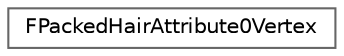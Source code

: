 digraph "Graphical Class Hierarchy"
{
 // INTERACTIVE_SVG=YES
 // LATEX_PDF_SIZE
  bgcolor="transparent";
  edge [fontname=Helvetica,fontsize=10,labelfontname=Helvetica,labelfontsize=10];
  node [fontname=Helvetica,fontsize=10,shape=box,height=0.2,width=0.4];
  rankdir="LR";
  Node0 [id="Node000000",label="FPackedHairAttribute0Vertex",height=0.2,width=0.4,color="grey40", fillcolor="white", style="filled",URL="$db/dff/structFPackedHairAttribute0Vertex.html",tooltip=" "];
}
